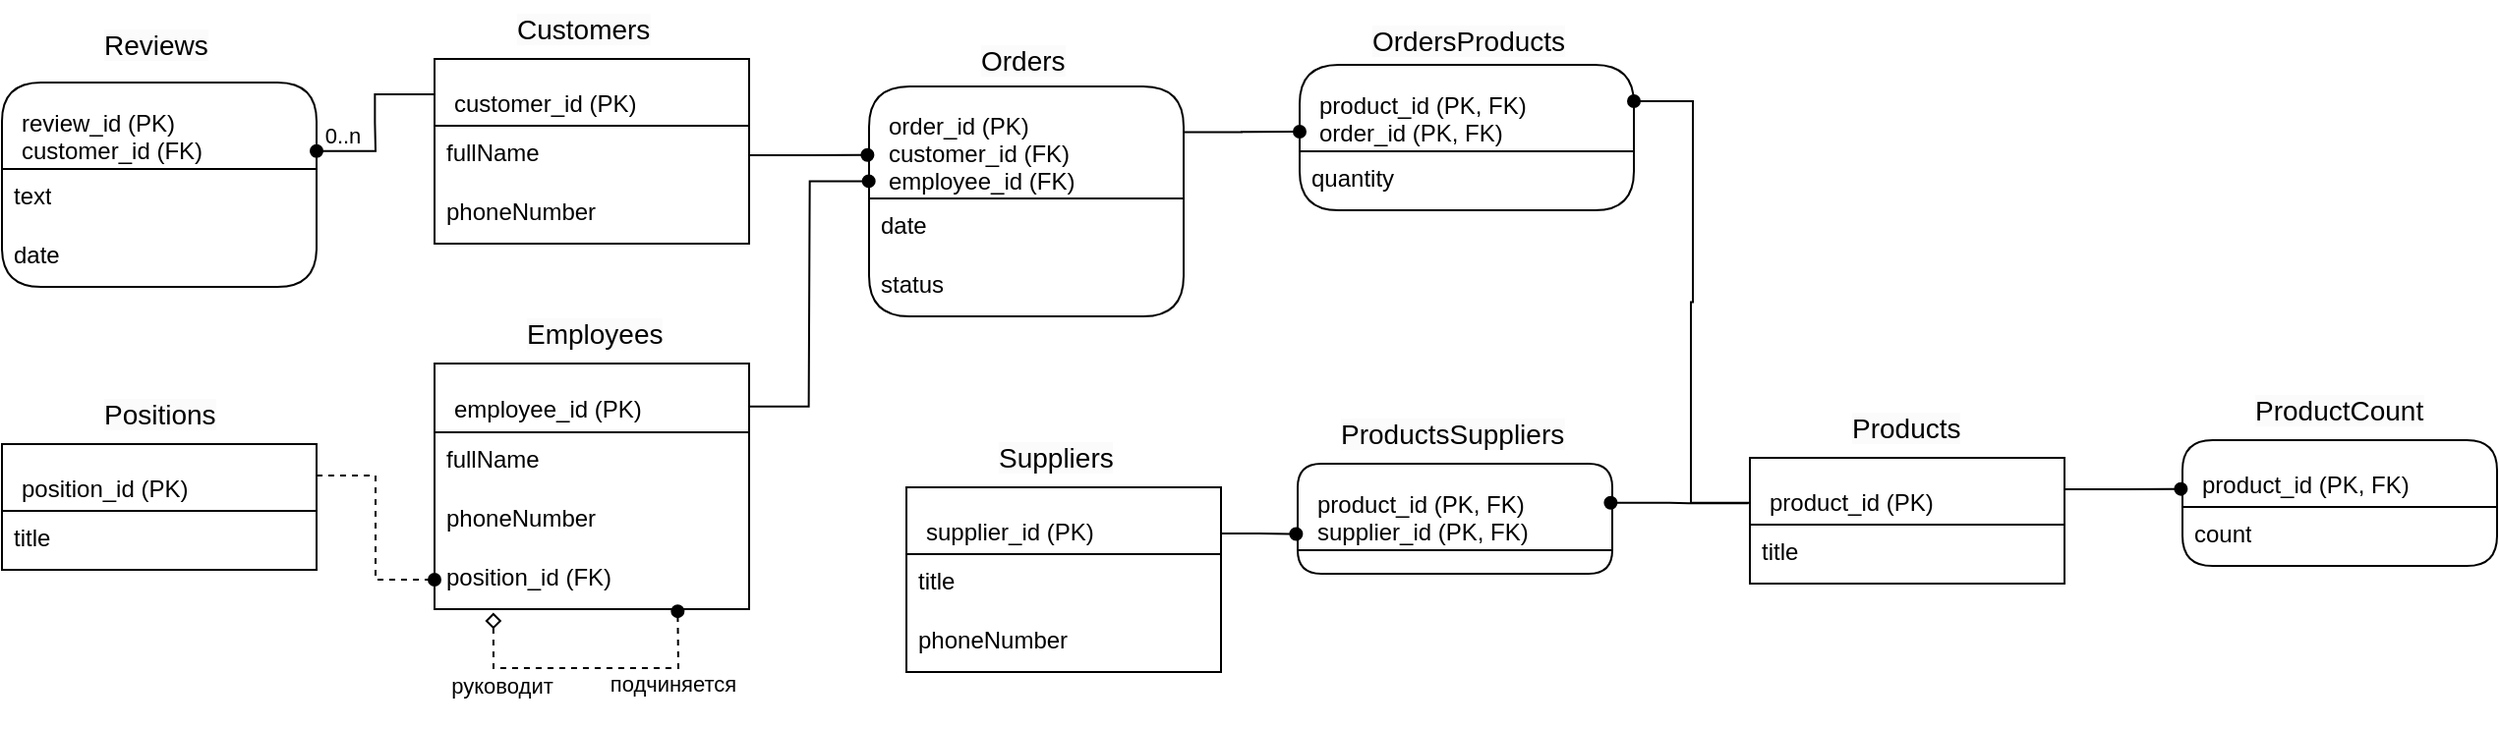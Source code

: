 <mxfile version="24.4.8" type="device">
  <diagram name="Страница — 1" id="mYjOMlfQ8USxvsnf_E3l">
    <mxGraphModel dx="1438" dy="819" grid="0" gridSize="10" guides="1" tooltips="1" connect="1" arrows="1" fold="1" page="0" pageScale="1" pageWidth="827" pageHeight="1169" math="0" shadow="0">
      <root>
        <mxCell id="0" />
        <mxCell id="1" parent="0" />
        <mxCell id="B3ld6Vg8dpUR1lkT2Dqm-19" value="product_id (PK)" style="swimlane;fontStyle=0;childLayout=stackLayout;horizontal=1;startSize=34;horizontalStack=0;resizeParent=1;resizeParentMax=0;resizeLast=0;collapsible=1;marginBottom=0;align=left;fontSize=12;rounded=0;spacingTop=10;spacingLeft=8;" parent="1" vertex="1">
          <mxGeometry x="939" y="383" width="160" height="64" as="geometry" />
        </mxCell>
        <mxCell id="B3ld6Vg8dpUR1lkT2Dqm-21" value="title" style="text;strokeColor=none;fillColor=none;spacingLeft=4;spacingRight=4;overflow=hidden;rotatable=0;points=[[0,0.5],[1,0.5]];portConstraint=eastwest;fontSize=12;whiteSpace=wrap;html=1;" parent="B3ld6Vg8dpUR1lkT2Dqm-19" vertex="1">
          <mxGeometry y="34" width="160" height="30" as="geometry" />
        </mxCell>
        <mxCell id="B3ld6Vg8dpUR1lkT2Dqm-23" value="customer_id (PK)" style="swimlane;fontStyle=0;childLayout=stackLayout;horizontal=1;startSize=34;horizontalStack=0;resizeParent=1;resizeParentMax=0;resizeLast=0;collapsible=1;marginBottom=0;align=left;fontSize=12;rounded=0;spacingTop=10;spacingLeft=8;" parent="1" vertex="1">
          <mxGeometry x="270" y="180" width="160" height="94" as="geometry" />
        </mxCell>
        <mxCell id="B3ld6Vg8dpUR1lkT2Dqm-25" value="fullName&amp;nbsp;" style="text;strokeColor=none;fillColor=none;spacingLeft=4;spacingRight=4;overflow=hidden;rotatable=0;points=[[0,0.5],[1,0.5]];portConstraint=eastwest;fontSize=12;whiteSpace=wrap;html=1;" parent="B3ld6Vg8dpUR1lkT2Dqm-23" vertex="1">
          <mxGeometry y="34" width="160" height="30" as="geometry" />
        </mxCell>
        <mxCell id="B3ld6Vg8dpUR1lkT2Dqm-26" value="phoneNumber" style="text;strokeColor=none;fillColor=none;spacingLeft=4;spacingRight=4;overflow=hidden;rotatable=0;points=[[0,0.5],[1,0.5]];portConstraint=eastwest;fontSize=12;whiteSpace=wrap;html=1;" parent="B3ld6Vg8dpUR1lkT2Dqm-23" vertex="1">
          <mxGeometry y="64" width="160" height="30" as="geometry" />
        </mxCell>
        <mxCell id="B3ld6Vg8dpUR1lkT2Dqm-27" value="supplier_id (PK)" style="swimlane;fontStyle=0;childLayout=stackLayout;horizontal=1;startSize=34;horizontalStack=0;resizeParent=1;resizeParentMax=0;resizeLast=0;collapsible=1;marginBottom=0;align=left;fontSize=12;spacingTop=10;spacingLeft=8;" parent="1" vertex="1">
          <mxGeometry x="510" y="398" width="160" height="94" as="geometry" />
        </mxCell>
        <mxCell id="B3ld6Vg8dpUR1lkT2Dqm-29" value="title" style="text;strokeColor=none;fillColor=none;spacingLeft=4;spacingRight=4;overflow=hidden;rotatable=0;points=[[0,0.5],[1,0.5]];portConstraint=eastwest;fontSize=12;whiteSpace=wrap;html=1;" parent="B3ld6Vg8dpUR1lkT2Dqm-27" vertex="1">
          <mxGeometry y="34" width="160" height="30" as="geometry" />
        </mxCell>
        <mxCell id="B3ld6Vg8dpUR1lkT2Dqm-30" value="phoneNumber" style="text;strokeColor=none;fillColor=none;spacingLeft=4;spacingRight=4;overflow=hidden;rotatable=0;points=[[0,0.5],[1,0.5]];portConstraint=eastwest;fontSize=12;whiteSpace=wrap;html=1;" parent="B3ld6Vg8dpUR1lkT2Dqm-27" vertex="1">
          <mxGeometry y="64" width="160" height="30" as="geometry" />
        </mxCell>
        <mxCell id="B3ld6Vg8dpUR1lkT2Dqm-35" value="employee_id (PK)" style="swimlane;fontStyle=0;childLayout=stackLayout;horizontal=1;startSize=35;horizontalStack=0;resizeParent=1;resizeParentMax=0;resizeLast=0;collapsible=1;marginBottom=0;align=left;fontSize=12;spacingTop=10;spacingLeft=8;" parent="1" vertex="1">
          <mxGeometry x="270" y="335" width="160" height="125" as="geometry" />
        </mxCell>
        <mxCell id="B3ld6Vg8dpUR1lkT2Dqm-37" value="fullName" style="text;strokeColor=none;fillColor=none;spacingLeft=4;spacingRight=4;overflow=hidden;rotatable=0;points=[[0,0.5],[1,0.5]];portConstraint=eastwest;fontSize=12;whiteSpace=wrap;html=1;" parent="B3ld6Vg8dpUR1lkT2Dqm-35" vertex="1">
          <mxGeometry y="35" width="160" height="30" as="geometry" />
        </mxCell>
        <mxCell id="B3ld6Vg8dpUR1lkT2Dqm-38" value="phoneNumber" style="text;strokeColor=none;fillColor=none;spacingLeft=4;spacingRight=4;overflow=hidden;rotatable=0;points=[[0,0.5],[1,0.5]];portConstraint=eastwest;fontSize=12;whiteSpace=wrap;html=1;" parent="B3ld6Vg8dpUR1lkT2Dqm-35" vertex="1">
          <mxGeometry y="65" width="160" height="30" as="geometry" />
        </mxCell>
        <mxCell id="B3ld6Vg8dpUR1lkT2Dqm-63" value="position_id (FK)" style="text;strokeColor=none;fillColor=none;spacingLeft=4;spacingRight=4;overflow=hidden;rotatable=0;points=[[0,0.5],[1,0.5]];portConstraint=eastwest;fontSize=12;whiteSpace=wrap;html=1;" parent="B3ld6Vg8dpUR1lkT2Dqm-35" vertex="1">
          <mxGeometry y="95" width="160" height="30" as="geometry" />
        </mxCell>
        <mxCell id="N0dZsJe5E42hal_nuf1J-2" value="" style="endArrow=oval;html=1;rounded=0;exitX=0.187;exitY=1.059;exitDx=0;exitDy=0;exitPerimeter=0;entryX=0.773;entryY=1.036;entryDx=0;entryDy=0;entryPerimeter=0;startArrow=diamond;startFill=0;endFill=1;dashed=1;" parent="B3ld6Vg8dpUR1lkT2Dqm-35" source="B3ld6Vg8dpUR1lkT2Dqm-63" target="B3ld6Vg8dpUR1lkT2Dqm-63" edge="1">
          <mxGeometry relative="1" as="geometry">
            <mxPoint x="32.32" y="176.92" as="sourcePoint" />
            <mxPoint x="127.36" y="175.54" as="targetPoint" />
            <Array as="points">
              <mxPoint x="30" y="155" />
              <mxPoint x="124" y="155" />
            </Array>
          </mxGeometry>
        </mxCell>
        <mxCell id="N0dZsJe5E42hal_nuf1J-3" value="" style="resizable=0;html=1;whiteSpace=wrap;align=right;verticalAlign=bottom;" parent="N0dZsJe5E42hal_nuf1J-2" connectable="0" vertex="1">
          <mxGeometry x="1" relative="1" as="geometry" />
        </mxCell>
        <mxCell id="N0dZsJe5E42hal_nuf1J-4" value="руководит" style="edgeLabel;html=1;align=center;verticalAlign=middle;resizable=0;points=[];" parent="N0dZsJe5E42hal_nuf1J-2" vertex="1" connectable="0">
          <mxGeometry x="0.243" y="2" relative="1" as="geometry">
            <mxPoint x="-62" y="11" as="offset" />
          </mxGeometry>
        </mxCell>
        <mxCell id="B3ld6Vg8dpUR1lkT2Dqm-39" value="position_id (PK)" style="swimlane;fontStyle=0;childLayout=stackLayout;horizontal=1;startSize=34;horizontalStack=0;resizeParent=1;resizeParentMax=0;resizeLast=0;collapsible=1;marginBottom=0;align=left;fontSize=12;rounded=0;spacingTop=10;spacingLeft=8;" parent="1" vertex="1">
          <mxGeometry x="50" y="376" width="160" height="64" as="geometry" />
        </mxCell>
        <mxCell id="B3ld6Vg8dpUR1lkT2Dqm-41" value="title" style="text;strokeColor=none;fillColor=none;spacingLeft=4;spacingRight=4;overflow=hidden;rotatable=0;points=[[0,0.5],[1,0.5]];portConstraint=eastwest;fontSize=12;whiteSpace=wrap;html=1;" parent="B3ld6Vg8dpUR1lkT2Dqm-39" vertex="1">
          <mxGeometry y="34" width="160" height="30" as="geometry" />
        </mxCell>
        <mxCell id="B3ld6Vg8dpUR1lkT2Dqm-64" value="product_id (PK, FK)" style="swimlane;fontStyle=0;childLayout=stackLayout;horizontal=1;startSize=34;horizontalStack=0;resizeParent=1;resizeParentMax=0;resizeLast=0;collapsible=1;marginBottom=0;align=left;fontSize=12;rounded=1;spacingTop=10;spacingLeft=8;" parent="1" vertex="1">
          <mxGeometry x="1159" y="374" width="160" height="64" as="geometry" />
        </mxCell>
        <mxCell id="B3ld6Vg8dpUR1lkT2Dqm-66" value="count" style="text;strokeColor=none;fillColor=none;spacingLeft=4;spacingRight=4;overflow=hidden;rotatable=0;points=[[0,0.5],[1,0.5]];portConstraint=eastwest;fontSize=12;whiteSpace=wrap;html=1;" parent="B3ld6Vg8dpUR1lkT2Dqm-64" vertex="1">
          <mxGeometry y="34" width="160" height="30" as="geometry" />
        </mxCell>
        <mxCell id="B3ld6Vg8dpUR1lkT2Dqm-71" value="product_id (PK, FK)&#xa;supplier_id (PK, FK)" style="swimlane;fontStyle=0;childLayout=stackLayout;horizontal=1;startSize=44;horizontalStack=0;resizeParent=1;resizeParentMax=0;resizeLast=0;collapsible=1;marginBottom=0;align=left;fontSize=12;rounded=1;spacingTop=10;spacingLeft=8;" parent="1" vertex="1">
          <mxGeometry x="709" y="386" width="160" height="56" as="geometry" />
        </mxCell>
        <mxCell id="B3ld6Vg8dpUR1lkT2Dqm-75" value="order_id (PK)&#xa;customer_id (FK)&#xa;employee_id (FK)" style="swimlane;fontStyle=0;childLayout=stackLayout;horizontal=1;startSize=57;horizontalStack=0;resizeParent=1;resizeParentMax=0;resizeLast=0;collapsible=1;marginBottom=0;align=left;fontSize=12;rounded=1;verticalAlign=middle;spacingLeft=8;spacingTop=10;strokeColor=default;arcSize=12;" parent="1" vertex="1">
          <mxGeometry x="491" y="194" width="160" height="117" as="geometry" />
        </mxCell>
        <mxCell id="B3ld6Vg8dpUR1lkT2Dqm-77" value="date" style="text;strokeColor=none;fillColor=none;spacingLeft=4;spacingRight=4;overflow=hidden;rotatable=0;points=[[0,0.5],[1,0.5]];portConstraint=eastwest;fontSize=12;whiteSpace=wrap;html=1;" parent="B3ld6Vg8dpUR1lkT2Dqm-75" vertex="1">
          <mxGeometry y="57" width="160" height="30" as="geometry" />
        </mxCell>
        <mxCell id="B3ld6Vg8dpUR1lkT2Dqm-78" value="status" style="text;strokeColor=none;fillColor=none;spacingLeft=4;spacingRight=4;overflow=hidden;rotatable=0;points=[[0,0.5],[1,0.5]];portConstraint=eastwest;fontSize=12;whiteSpace=wrap;html=1;" parent="B3ld6Vg8dpUR1lkT2Dqm-75" vertex="1">
          <mxGeometry y="87" width="160" height="30" as="geometry" />
        </mxCell>
        <mxCell id="B3ld6Vg8dpUR1lkT2Dqm-87" value="product_id (PK, FK)&#xa;order_id (PK, FK)" style="swimlane;fontStyle=0;childLayout=stackLayout;horizontal=1;startSize=44;horizontalStack=0;resizeParent=1;resizeParentMax=0;resizeLast=0;collapsible=1;marginBottom=0;align=left;fontSize=12;rounded=1;spacingLeft=8;spacingTop=10;" parent="1" vertex="1">
          <mxGeometry x="710" y="183" width="170" height="74" as="geometry" />
        </mxCell>
        <mxCell id="B3ld6Vg8dpUR1lkT2Dqm-90" value="quantity" style="text;strokeColor=none;fillColor=none;spacingLeft=4;spacingRight=4;overflow=hidden;rotatable=0;points=[[0,0.5],[1,0.5]];portConstraint=eastwest;fontSize=12;whiteSpace=wrap;html=1;" parent="B3ld6Vg8dpUR1lkT2Dqm-87" vertex="1">
          <mxGeometry y="44" width="170" height="30" as="geometry" />
        </mxCell>
        <mxCell id="B3ld6Vg8dpUR1lkT2Dqm-97" value="review_id (PK)&#xa;customer_id (FK)" style="swimlane;fontStyle=0;childLayout=stackLayout;horizontal=1;startSize=44;horizontalStack=0;resizeParent=1;resizeParentMax=0;resizeLast=0;collapsible=1;marginBottom=0;align=left;fontSize=12;rounded=1;spacingLeft=8;spacingTop=10;" parent="1" vertex="1">
          <mxGeometry x="50" y="192" width="160" height="104" as="geometry" />
        </mxCell>
        <mxCell id="B3ld6Vg8dpUR1lkT2Dqm-100" value="text" style="text;strokeColor=none;fillColor=none;spacingLeft=4;spacingRight=4;overflow=hidden;rotatable=0;points=[[0,0.5],[1,0.5]];portConstraint=eastwest;fontSize=12;whiteSpace=wrap;html=1;" parent="B3ld6Vg8dpUR1lkT2Dqm-97" vertex="1">
          <mxGeometry y="44" width="160" height="30" as="geometry" />
        </mxCell>
        <mxCell id="B3ld6Vg8dpUR1lkT2Dqm-101" value="date" style="text;strokeColor=none;fillColor=none;spacingLeft=4;spacingRight=4;overflow=hidden;rotatable=0;points=[[0,0.5],[1,0.5]];portConstraint=eastwest;fontSize=12;whiteSpace=wrap;html=1;" parent="B3ld6Vg8dpUR1lkT2Dqm-97" vertex="1">
          <mxGeometry y="74" width="160" height="30" as="geometry" />
        </mxCell>
        <mxCell id="B3ld6Vg8dpUR1lkT2Dqm-107" value="" style="edgeStyle=entityRelationEdgeStyle;fontSize=12;html=1;endArrow=oval;startArrow=none;rounded=0;exitX=1;exitY=0.5;exitDx=0;exitDy=0;entryX=-0.005;entryY=0.298;entryDx=0;entryDy=0;endFill=1;entryPerimeter=0;startFill=0;" parent="1" source="B3ld6Vg8dpUR1lkT2Dqm-25" target="B3ld6Vg8dpUR1lkT2Dqm-75" edge="1">
          <mxGeometry width="100" height="100" relative="1" as="geometry">
            <mxPoint x="430.0" y="227" as="sourcePoint" />
            <mxPoint x="490" y="307.0" as="targetPoint" />
          </mxGeometry>
        </mxCell>
        <mxCell id="B3ld6Vg8dpUR1lkT2Dqm-108" value="" style="edgeStyle=entityRelationEdgeStyle;fontSize=12;html=1;endArrow=oval;startArrow=none;rounded=0;exitX=1.002;exitY=0.175;exitDx=0;exitDy=0;endFill=1;entryX=-0.001;entryY=0.412;entryDx=0;entryDy=0;entryPerimeter=0;exitPerimeter=0;startFill=0;" parent="1" source="B3ld6Vg8dpUR1lkT2Dqm-35" target="B3ld6Vg8dpUR1lkT2Dqm-75" edge="1">
          <mxGeometry width="100" height="100" relative="1" as="geometry">
            <mxPoint x="430" y="377.0" as="sourcePoint" />
            <mxPoint x="490" y="230" as="targetPoint" />
            <Array as="points">
              <mxPoint x="470" y="310" />
              <mxPoint x="470" y="309" />
            </Array>
          </mxGeometry>
        </mxCell>
        <mxCell id="B3ld6Vg8dpUR1lkT2Dqm-109" value="" style="edgeStyle=entityRelationEdgeStyle;fontSize=12;html=1;endArrow=oval;startArrow=none;rounded=0;entryX=0;entryY=0.5;entryDx=0;entryDy=0;endFill=1;exitX=1;exitY=0.25;exitDx=0;exitDy=0;startFill=0;dashed=1;" parent="1" source="B3ld6Vg8dpUR1lkT2Dqm-39" target="B3ld6Vg8dpUR1lkT2Dqm-63" edge="1">
          <mxGeometry width="100" height="100" relative="1" as="geometry">
            <mxPoint x="210" y="417" as="sourcePoint" />
            <mxPoint x="250" y="457" as="targetPoint" />
            <Array as="points">
              <mxPoint x="160" y="496" />
              <mxPoint x="210" y="526" />
              <mxPoint x="230" y="506" />
              <mxPoint x="230" y="496" />
            </Array>
          </mxGeometry>
        </mxCell>
        <mxCell id="B3ld6Vg8dpUR1lkT2Dqm-110" value="" style="edgeStyle=orthogonalEdgeStyle;fontSize=12;html=1;endArrow=oval;startArrow=none;rounded=0;entryX=-0.005;entryY=0.388;entryDx=0;entryDy=0;exitX=1;exitY=0.25;exitDx=0;exitDy=0;entryPerimeter=0;startFill=0;endFill=1;" parent="1" source="B3ld6Vg8dpUR1lkT2Dqm-19" target="B3ld6Vg8dpUR1lkT2Dqm-64" edge="1">
          <mxGeometry width="100" height="100" relative="1" as="geometry">
            <mxPoint x="1109" y="427" as="sourcePoint" />
            <mxPoint x="1149" y="427" as="targetPoint" />
          </mxGeometry>
        </mxCell>
        <mxCell id="B3ld6Vg8dpUR1lkT2Dqm-111" value="" style="edgeStyle=orthogonalEdgeStyle;fontSize=12;html=1;endArrow=oval;startArrow=none;rounded=0;exitX=1;exitY=0.25;exitDx=0;exitDy=0;entryX=-0.005;entryY=0.639;entryDx=0;entryDy=0;entryPerimeter=0;startFill=0;endFill=1;" parent="1" source="B3ld6Vg8dpUR1lkT2Dqm-27" target="B3ld6Vg8dpUR1lkT2Dqm-71" edge="1">
          <mxGeometry width="100" height="100" relative="1" as="geometry">
            <mxPoint x="669.0" y="427" as="sourcePoint" />
            <mxPoint x="729.0" y="427" as="targetPoint" />
          </mxGeometry>
        </mxCell>
        <mxCell id="B3ld6Vg8dpUR1lkT2Dqm-112" value="" style="edgeStyle=entityRelationEdgeStyle;fontSize=12;html=1;endArrow=oval;startArrow=none;rounded=0;entryX=0.995;entryY=0.355;entryDx=0;entryDy=0;exitX=-0.005;exitY=0.362;exitDx=0;exitDy=0;exitPerimeter=0;entryPerimeter=0;startFill=0;endFill=1;" parent="1" source="B3ld6Vg8dpUR1lkT2Dqm-19" target="B3ld6Vg8dpUR1lkT2Dqm-71" edge="1">
          <mxGeometry width="100" height="100" relative="1" as="geometry">
            <mxPoint x="949" y="460" as="sourcePoint" />
            <mxPoint x="889.0" y="427" as="targetPoint" />
          </mxGeometry>
        </mxCell>
        <mxCell id="B3ld6Vg8dpUR1lkT2Dqm-113" value="" style="edgeStyle=entityRelationEdgeStyle;fontSize=12;html=1;endArrow=oval;startArrow=none;rounded=0;entryX=0;entryY=0.459;entryDx=0;entryDy=0;endFill=1;startFill=0;exitX=1;exitY=0.199;exitDx=0;exitDy=0;entryPerimeter=0;exitPerimeter=0;" parent="1" source="B3ld6Vg8dpUR1lkT2Dqm-75" target="B3ld6Vg8dpUR1lkT2Dqm-87" edge="1">
          <mxGeometry width="100" height="100" relative="1" as="geometry">
            <mxPoint x="650" y="217" as="sourcePoint" />
            <mxPoint x="710" y="235" as="targetPoint" />
          </mxGeometry>
        </mxCell>
        <mxCell id="B3ld6Vg8dpUR1lkT2Dqm-114" value="" style="edgeStyle=entityRelationEdgeStyle;fontSize=12;html=1;endArrow=none;startArrow=oval;rounded=0;endFill=0;startFill=1;exitX=1;exitY=0.25;exitDx=0;exitDy=0;entryX=0;entryY=0.358;entryDx=0;entryDy=0;entryPerimeter=0;" parent="1" source="B3ld6Vg8dpUR1lkT2Dqm-87" target="B3ld6Vg8dpUR1lkT2Dqm-19" edge="1">
          <mxGeometry width="100" height="100" relative="1" as="geometry">
            <mxPoint x="590" y="426" as="sourcePoint" />
            <mxPoint x="940" y="370" as="targetPoint" />
            <Array as="points">
              <mxPoint x="630" y="351" />
              <mxPoint x="630" y="321" />
            </Array>
          </mxGeometry>
        </mxCell>
        <mxCell id="B3ld6Vg8dpUR1lkT2Dqm-115" value="" style="edgeStyle=entityRelationEdgeStyle;fontSize=12;html=1;endArrow=oval;startArrow=none;rounded=0;exitX=-0.002;exitY=0.191;exitDx=0;exitDy=0;endFill=1;entryX=1;entryY=0.335;entryDx=0;entryDy=0;entryPerimeter=0;exitPerimeter=0;startFill=0;" parent="1" source="B3ld6Vg8dpUR1lkT2Dqm-23" target="B3ld6Vg8dpUR1lkT2Dqm-97" edge="1">
          <mxGeometry width="100" height="100" relative="1" as="geometry">
            <mxPoint x="270" y="227" as="sourcePoint" />
            <mxPoint x="230" y="120" as="targetPoint" />
            <Array as="points">
              <mxPoint x="460" y="176" />
              <mxPoint x="270" y="200" />
            </Array>
          </mxGeometry>
        </mxCell>
        <mxCell id="N0dZsJe5E42hal_nuf1J-27" value="0..n" style="edgeLabel;html=1;align=center;verticalAlign=middle;resizable=0;points=[];" parent="B3ld6Vg8dpUR1lkT2Dqm-115" vertex="1" connectable="0">
          <mxGeometry x="0.794" y="-1" relative="1" as="geometry">
            <mxPoint x="4" y="-7" as="offset" />
          </mxGeometry>
        </mxCell>
        <mxCell id="N0dZsJe5E42hal_nuf1J-5" value="подчиняется" style="edgeLabel;html=1;align=center;verticalAlign=middle;resizable=0;points=[];" parent="1" vertex="1" connectable="0">
          <mxGeometry x="330.005" y="520.0" as="geometry">
            <mxPoint x="61" y="-22" as="offset" />
          </mxGeometry>
        </mxCell>
        <mxCell id="N0dZsJe5E42hal_nuf1J-6" value="&lt;span style=&quot;color: rgb(0, 0, 0); font-family: Helvetica; font-size: 14px; font-style: normal; font-variant-ligatures: normal; font-variant-caps: normal; font-weight: 400; letter-spacing: normal; orphans: 2; text-align: center; text-indent: 0px; text-transform: none; widows: 2; word-spacing: 0px; -webkit-text-stroke-width: 0px; white-space: nowrap; background-color: rgb(251, 251, 251); text-decoration-thickness: initial; text-decoration-style: initial; text-decoration-color: initial; display: inline !important; float: none;&quot;&gt;Orders&lt;/span&gt;" style="text;whiteSpace=wrap;html=1;" parent="1" vertex="1">
          <mxGeometry x="546" y="166" width="50" height="28" as="geometry" />
        </mxCell>
        <mxCell id="N0dZsJe5E42hal_nuf1J-16" value="&lt;span style=&quot;color: rgb(0, 0, 0); font-family: Helvetica; font-size: 14px; font-style: normal; font-variant-ligatures: normal; font-variant-caps: normal; font-weight: 400; letter-spacing: normal; orphans: 2; text-align: center; text-indent: 0px; text-transform: none; widows: 2; word-spacing: 0px; -webkit-text-stroke-width: 0px; white-space: nowrap; background-color: rgb(251, 251, 251); text-decoration-thickness: initial; text-decoration-style: initial; text-decoration-color: initial; display: inline !important; float: none;&quot;&gt;OrdersProducts&lt;/span&gt;" style="text;whiteSpace=wrap;html=1;" parent="1" vertex="1">
          <mxGeometry x="745" y="156" width="100" height="30" as="geometry" />
        </mxCell>
        <mxCell id="N0dZsJe5E42hal_nuf1J-18" value="&lt;span style=&quot;color: rgb(0, 0, 0); font-family: Helvetica; font-size: 14px; font-style: normal; font-variant-ligatures: normal; font-variant-caps: normal; font-weight: 400; letter-spacing: normal; orphans: 2; text-align: center; text-indent: 0px; text-transform: none; widows: 2; word-spacing: 0px; -webkit-text-stroke-width: 0px; white-space: nowrap; background-color: rgb(251, 251, 251); text-decoration-thickness: initial; text-decoration-style: initial; text-decoration-color: initial; display: inline !important; float: none;&quot;&gt;Positions&lt;/span&gt;" style="text;whiteSpace=wrap;html=1;" parent="1" vertex="1">
          <mxGeometry x="100" y="346" width="60" height="30" as="geometry" />
        </mxCell>
        <mxCell id="N0dZsJe5E42hal_nuf1J-19" value="&lt;span style=&quot;color: rgb(0, 0, 0); font-family: Helvetica; font-size: 14px; font-style: normal; font-variant-ligatures: normal; font-variant-caps: normal; font-weight: 400; letter-spacing: normal; orphans: 2; text-align: center; text-indent: 0px; text-transform: none; widows: 2; word-spacing: 0px; -webkit-text-stroke-width: 0px; white-space: nowrap; background-color: rgb(251, 251, 251); text-decoration-thickness: initial; text-decoration-style: initial; text-decoration-color: initial; display: inline !important; float: none;&quot;&gt;Reviews&lt;/span&gt;" style="text;whiteSpace=wrap;html=1;" parent="1" vertex="1">
          <mxGeometry x="100" y="158" width="60" height="34" as="geometry" />
        </mxCell>
        <mxCell id="N0dZsJe5E42hal_nuf1J-20" value="&lt;span style=&quot;color: rgb(0, 0, 0); font-family: Helvetica; font-size: 14px; font-style: normal; font-variant-ligatures: normal; font-variant-caps: normal; font-weight: 400; letter-spacing: normal; orphans: 2; text-align: center; text-indent: 0px; text-transform: none; widows: 2; word-spacing: 0px; -webkit-text-stroke-width: 0px; white-space: nowrap; background-color: rgb(251, 251, 251); text-decoration-thickness: initial; text-decoration-style: initial; text-decoration-color: initial; display: inline !important; float: none;&quot;&gt;ProductCount&lt;/span&gt;" style="text;whiteSpace=wrap;html=1;" parent="1" vertex="1">
          <mxGeometry x="1194" y="344" width="90" height="30" as="geometry" />
        </mxCell>
        <mxCell id="N0dZsJe5E42hal_nuf1J-21" value="&lt;span style=&quot;color: rgb(0, 0, 0); font-family: Helvetica; font-size: 14px; font-style: normal; font-variant-ligatures: normal; font-variant-caps: normal; font-weight: 400; letter-spacing: normal; orphans: 2; text-align: center; text-indent: 0px; text-transform: none; widows: 2; word-spacing: 0px; -webkit-text-stroke-width: 0px; white-space: nowrap; background-color: rgb(251, 251, 251); text-decoration-thickness: initial; text-decoration-style: initial; text-decoration-color: initial; display: inline !important; float: none;&quot;&gt;Products&lt;/span&gt;" style="text;whiteSpace=wrap;html=1;" parent="1" vertex="1">
          <mxGeometry x="989" y="353" width="60" height="30" as="geometry" />
        </mxCell>
        <mxCell id="N0dZsJe5E42hal_nuf1J-22" value="&lt;span style=&quot;color: rgb(0, 0, 0); font-family: Helvetica; font-size: 14px; font-style: normal; font-variant-ligatures: normal; font-variant-caps: normal; font-weight: 400; letter-spacing: normal; orphans: 2; text-align: center; text-indent: 0px; text-transform: none; widows: 2; word-spacing: 0px; -webkit-text-stroke-width: 0px; white-space: nowrap; background-color: rgb(251, 251, 251); text-decoration-thickness: initial; text-decoration-style: initial; text-decoration-color: initial; display: inline !important; float: none;&quot;&gt;ProductsSuppliers&lt;/span&gt;" style="text;whiteSpace=wrap;html=1;" parent="1" vertex="1">
          <mxGeometry x="729" y="356" width="120" height="30" as="geometry" />
        </mxCell>
        <mxCell id="N0dZsJe5E42hal_nuf1J-23" value="&lt;span style=&quot;color: rgb(0, 0, 0); font-family: Helvetica; font-size: 14px; font-style: normal; font-variant-ligatures: normal; font-variant-caps: normal; font-weight: 400; letter-spacing: normal; orphans: 2; text-align: center; text-indent: 0px; text-transform: none; widows: 2; word-spacing: 0px; -webkit-text-stroke-width: 0px; white-space: nowrap; background-color: rgb(251, 251, 251); text-decoration-thickness: initial; text-decoration-style: initial; text-decoration-color: initial; display: inline !important; float: none;&quot;&gt;Suppliers&lt;/span&gt;" style="text;whiteSpace=wrap;html=1;" parent="1" vertex="1">
          <mxGeometry x="555" y="368" width="70" height="30" as="geometry" />
        </mxCell>
        <mxCell id="N0dZsJe5E42hal_nuf1J-24" value="&lt;span style=&quot;color: rgb(0, 0, 0); font-family: Helvetica; font-size: 14px; font-style: normal; font-variant-ligatures: normal; font-variant-caps: normal; font-weight: 400; letter-spacing: normal; orphans: 2; text-align: center; text-indent: 0px; text-transform: none; widows: 2; word-spacing: 0px; -webkit-text-stroke-width: 0px; white-space: nowrap; background-color: rgb(251, 251, 251); text-decoration-thickness: initial; text-decoration-style: initial; text-decoration-color: initial; display: inline !important; float: none;&quot;&gt;Customers&lt;/span&gt;" style="text;whiteSpace=wrap;html=1;" parent="1" vertex="1">
          <mxGeometry x="310" y="150" width="70" height="30" as="geometry" />
        </mxCell>
        <mxCell id="N0dZsJe5E42hal_nuf1J-26" value="&lt;span style=&quot;color: rgb(0, 0, 0); font-family: Helvetica; font-size: 14px; font-style: normal; font-variant-ligatures: normal; font-variant-caps: normal; font-weight: 400; letter-spacing: normal; orphans: 2; text-align: center; text-indent: 0px; text-transform: none; widows: 2; word-spacing: 0px; -webkit-text-stroke-width: 0px; white-space: nowrap; background-color: rgb(251, 251, 251); text-decoration-thickness: initial; text-decoration-style: initial; text-decoration-color: initial; display: inline !important; float: none;&quot;&gt;Employees&lt;/span&gt;" style="text;whiteSpace=wrap;html=1;" parent="1" vertex="1">
          <mxGeometry x="315" y="305" width="70" height="30" as="geometry" />
        </mxCell>
      </root>
    </mxGraphModel>
  </diagram>
</mxfile>
